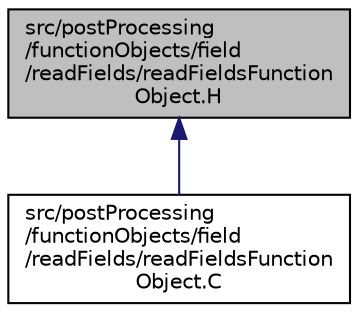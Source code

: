 digraph "src/postProcessing/functionObjects/field/readFields/readFieldsFunctionObject.H"
{
  bgcolor="transparent";
  edge [fontname="Helvetica",fontsize="10",labelfontname="Helvetica",labelfontsize="10"];
  node [fontname="Helvetica",fontsize="10",shape=record];
  Node1 [label="src/postProcessing\l/functionObjects/field\l/readFields/readFieldsFunction\lObject.H",height=0.2,width=0.4,color="black", fillcolor="grey75", style="filled", fontcolor="black"];
  Node1 -> Node2 [dir="back",color="midnightblue",fontsize="10",style="solid",fontname="Helvetica"];
  Node2 [label="src/postProcessing\l/functionObjects/field\l/readFields/readFieldsFunction\lObject.C",height=0.2,width=0.4,color="black",URL="$a09185.html"];
}

